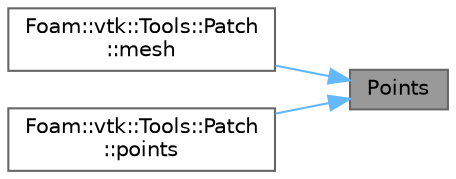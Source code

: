digraph "Points"
{
 // LATEX_PDF_SIZE
  bgcolor="transparent";
  edge [fontname=Helvetica,fontsize=10,labelfontname=Helvetica,labelfontsize=10];
  node [fontname=Helvetica,fontsize=10,shape=box,height=0.2,width=0.4];
  rankdir="RL";
  Node1 [id="Node000001",label="Points",height=0.2,width=0.4,color="gray40", fillcolor="grey60", style="filled", fontcolor="black",tooltip=" "];
  Node1 -> Node2 [id="edge1_Node000001_Node000002",dir="back",color="steelblue1",style="solid",tooltip=" "];
  Node2 [id="Node000002",label="Foam::vtk::Tools::Patch\l::mesh",height=0.2,width=0.4,color="grey40", fillcolor="white", style="filled",URL="$structFoam_1_1vtk_1_1Tools_1_1Patch.html#a3bb5e1d2543383618d2766c15549b06e",tooltip=" "];
  Node1 -> Node3 [id="edge2_Node000001_Node000003",dir="back",color="steelblue1",style="solid",tooltip=" "];
  Node3 [id="Node000003",label="Foam::vtk::Tools::Patch\l::points",height=0.2,width=0.4,color="grey40", fillcolor="white", style="filled",URL="$structFoam_1_1vtk_1_1Tools_1_1Patch.html#a48258b711dd06be885cfd77b2cdf3277",tooltip=" "];
}
